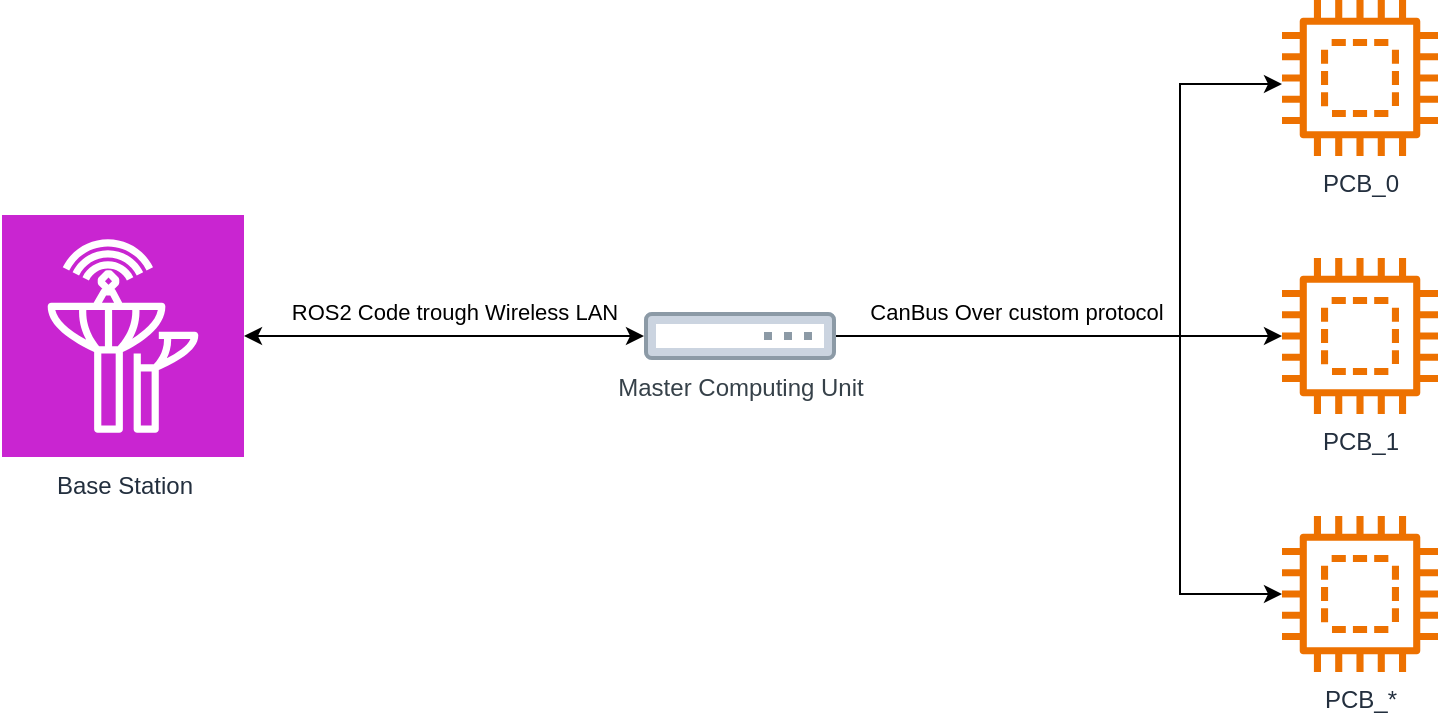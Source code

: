 <mxfile border="50" scale="3" compressed="false" locked="false" version="24.7.10">
  <diagram name="Blank" id="YmL12bMKpDGza6XwsDPr">
    <mxGraphModel dx="2182" dy="772" grid="0" gridSize="10" guides="1" tooltips="1" connect="1" arrows="1" fold="1" page="0" pageScale="1" pageWidth="827" pageHeight="1169" background="none" math="1" shadow="0">
      <root>
        <mxCell id="X5NqExCQtvZxIxQ7pmgY-0" />
        <mxCell id="1" parent="X5NqExCQtvZxIxQ7pmgY-0" />
        <mxCell id="J07pdDXDqe0SYwLNKbXz-2" value="PCB_0" style="sketch=0;outlineConnect=0;fontColor=#232F3E;gradientColor=none;fillColor=#ED7100;strokeColor=none;dashed=0;verticalLabelPosition=bottom;verticalAlign=top;align=center;html=1;fontSize=12;fontStyle=0;aspect=fixed;pointerEvents=1;shape=mxgraph.aws4.braket_embedded_simulator;" vertex="1" parent="1">
          <mxGeometry x="61" y="269" width="78" height="78" as="geometry" />
        </mxCell>
        <mxCell id="J07pdDXDqe0SYwLNKbXz-7" style="edgeStyle=orthogonalEdgeStyle;rounded=0;orthogonalLoop=1;jettySize=auto;html=1;entryX=0;entryY=0.5;entryDx=0;entryDy=0;endArrow=classic;endFill=1;startArrow=classic;startFill=1;" edge="1" parent="1" source="J07pdDXDqe0SYwLNKbXz-3" target="J07pdDXDqe0SYwLNKbXz-4">
          <mxGeometry relative="1" as="geometry" />
        </mxCell>
        <mxCell id="J07pdDXDqe0SYwLNKbXz-8" value="ROS2 Code trough Wireless LAN" style="edgeLabel;html=1;align=center;verticalAlign=middle;resizable=0;points=[];" vertex="1" connectable="0" parent="J07pdDXDqe0SYwLNKbXz-7">
          <mxGeometry x="-0.233" y="-1" relative="1" as="geometry">
            <mxPoint x="28" y="-13" as="offset" />
          </mxGeometry>
        </mxCell>
        <mxCell id="J07pdDXDqe0SYwLNKbXz-3" value="Base Station" style="sketch=0;points=[[0,0,0],[0.25,0,0],[0.5,0,0],[0.75,0,0],[1,0,0],[0,1,0],[0.25,1,0],[0.5,1,0],[0.75,1,0],[1,1,0],[0,0.25,0],[0,0.5,0],[0,0.75,0],[1,0.25,0],[1,0.5,0],[1,0.75,0]];outlineConnect=0;fontColor=#232F3E;fillColor=#C925D1;strokeColor=#ffffff;dashed=0;verticalLabelPosition=bottom;verticalAlign=top;align=center;html=1;fontSize=12;fontStyle=0;aspect=fixed;shape=mxgraph.aws4.resourceIcon;resIcon=mxgraph.aws4.ground_station;" vertex="1" parent="1">
          <mxGeometry x="-579" y="376.5" width="121" height="121" as="geometry" />
        </mxCell>
        <mxCell id="J07pdDXDqe0SYwLNKbXz-9" style="edgeStyle=orthogonalEdgeStyle;rounded=0;orthogonalLoop=1;jettySize=auto;html=1;" edge="1" parent="1" source="J07pdDXDqe0SYwLNKbXz-4" target="J07pdDXDqe0SYwLNKbXz-2">
          <mxGeometry relative="1" as="geometry">
            <Array as="points">
              <mxPoint x="10" y="437" />
              <mxPoint x="10" y="311" />
            </Array>
          </mxGeometry>
        </mxCell>
        <mxCell id="J07pdDXDqe0SYwLNKbXz-10" style="edgeStyle=orthogonalEdgeStyle;rounded=0;orthogonalLoop=1;jettySize=auto;html=1;" edge="1" parent="1" source="J07pdDXDqe0SYwLNKbXz-4" target="J07pdDXDqe0SYwLNKbXz-5">
          <mxGeometry relative="1" as="geometry" />
        </mxCell>
        <mxCell id="J07pdDXDqe0SYwLNKbXz-11" style="edgeStyle=orthogonalEdgeStyle;rounded=0;orthogonalLoop=1;jettySize=auto;html=1;" edge="1" parent="1" source="J07pdDXDqe0SYwLNKbXz-4" target="J07pdDXDqe0SYwLNKbXz-6">
          <mxGeometry relative="1" as="geometry">
            <Array as="points">
              <mxPoint x="10" y="437" />
              <mxPoint x="10" y="566" />
            </Array>
          </mxGeometry>
        </mxCell>
        <mxCell id="J07pdDXDqe0SYwLNKbXz-13" value="CanBus Over custom protocol" style="edgeLabel;html=1;align=center;verticalAlign=middle;resizable=0;points=[];" vertex="1" connectable="0" parent="J07pdDXDqe0SYwLNKbXz-11">
          <mxGeometry x="-0.841" y="2" relative="1" as="geometry">
            <mxPoint x="62" y="-10" as="offset" />
          </mxGeometry>
        </mxCell>
        <mxCell id="J07pdDXDqe0SYwLNKbXz-4" value="Master Computing Unit" style="image;aspect=fixed;perimeter=ellipsePerimeter;html=1;align=center;fontSize=12;verticalAlign=top;fontColor=#364149;shadow=0;dashed=0;image=img/lib/cumulus/switch_bare_metal_empty.svg;" vertex="1" parent="1">
          <mxGeometry x="-258" y="425" width="96" height="24" as="geometry" />
        </mxCell>
        <mxCell id="J07pdDXDqe0SYwLNKbXz-5" value="PCB_1" style="sketch=0;outlineConnect=0;fontColor=#232F3E;gradientColor=none;fillColor=#ED7100;strokeColor=none;dashed=0;verticalLabelPosition=bottom;verticalAlign=top;align=center;html=1;fontSize=12;fontStyle=0;aspect=fixed;pointerEvents=1;shape=mxgraph.aws4.braket_embedded_simulator;" vertex="1" parent="1">
          <mxGeometry x="61" y="398" width="78" height="78" as="geometry" />
        </mxCell>
        <mxCell id="J07pdDXDqe0SYwLNKbXz-6" value="PCB_*" style="sketch=0;outlineConnect=0;fontColor=#232F3E;gradientColor=none;fillColor=#ED7100;strokeColor=none;dashed=0;verticalLabelPosition=bottom;verticalAlign=top;align=center;html=1;fontSize=12;fontStyle=0;aspect=fixed;pointerEvents=1;shape=mxgraph.aws4.braket_embedded_simulator;" vertex="1" parent="1">
          <mxGeometry x="61" y="527" width="78" height="78" as="geometry" />
        </mxCell>
      </root>
    </mxGraphModel>
  </diagram>
</mxfile>
